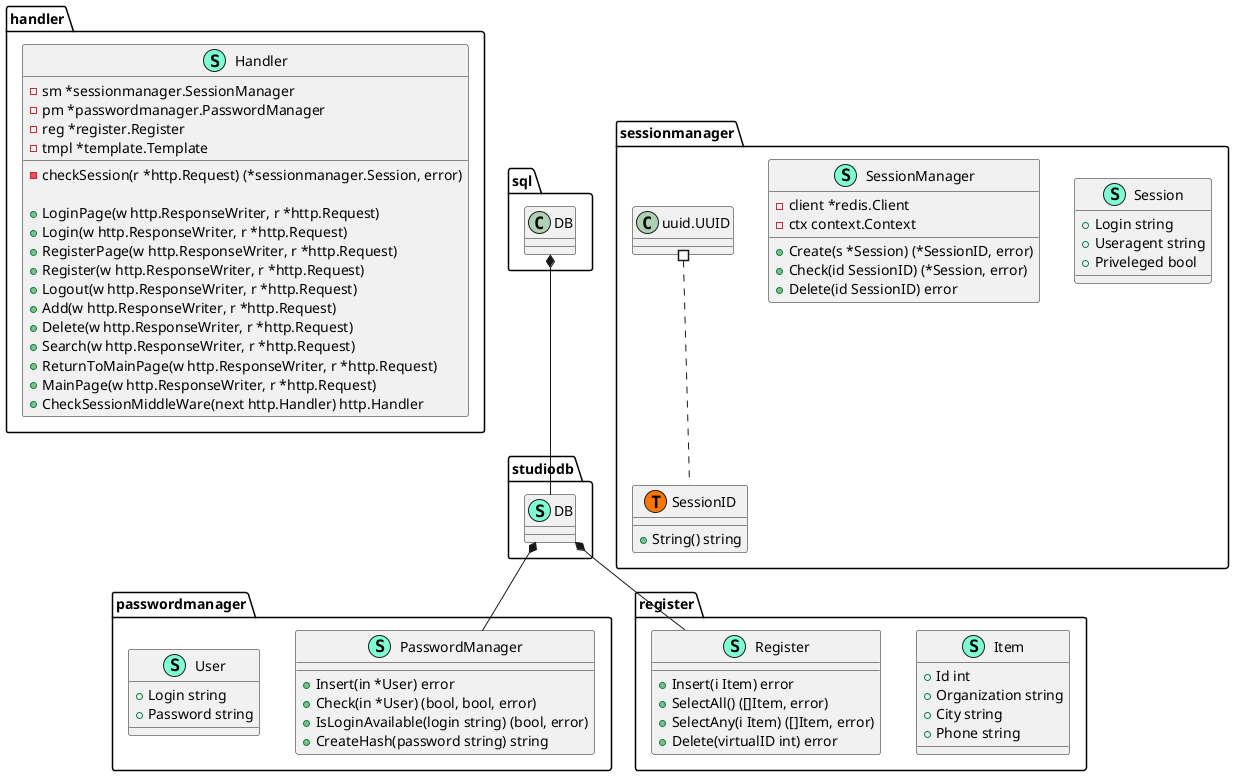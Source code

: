 @startuml
namespace handler {
    class Handler << (S,Aquamarine) >> {
        - sm *sessionmanager.SessionManager
        - pm *passwordmanager.PasswordManager
        - reg *register.Register
        - tmpl *template.Template

        - checkSession(r *http.Request) (*sessionmanager.Session, error)

        + LoginPage(w http.ResponseWriter, r *http.Request) 
        + Login(w http.ResponseWriter, r *http.Request) 
        + RegisterPage(w http.ResponseWriter, r *http.Request) 
        + Register(w http.ResponseWriter, r *http.Request) 
        + Logout(w http.ResponseWriter, r *http.Request) 
        + Add(w http.ResponseWriter, r *http.Request) 
        + Delete(w http.ResponseWriter, r *http.Request) 
        + Search(w http.ResponseWriter, r *http.Request) 
        + ReturnToMainPage(w http.ResponseWriter, r *http.Request) 
        + MainPage(w http.ResponseWriter, r *http.Request) 
        + CheckSessionMiddleWare(next http.Handler) http.Handler

    }
}


namespace passwordmanager {
    class PasswordManager << (S,Aquamarine) >> {
        + Insert(in *User) error
        + Check(in *User) (bool, bool, error)
        + IsLoginAvailable(login string) (bool, error)
        + CreateHash(password string) string

    }
    class User << (S,Aquamarine) >> {
        + Login string
        + Password string

    }
}
"studiodb.DB" *-- "passwordmanager.PasswordManager"


namespace register {
    class Item << (S,Aquamarine) >> {
        + Id int
        + Organization string
        + City string
        + Phone string

    }
    class Register << (S,Aquamarine) >> {
        + Insert(i Item) error
        + SelectAll() ([]Item, error)
        + SelectAny(i Item) ([]Item, error)
        + Delete(virtualID int) error

    }
}
"studiodb.DB" *-- "register.Register"


namespace sessionmanager {
    class Session << (S,Aquamarine) >> {
        + Login string
        + Useragent string
        + Priveleged bool

    }
    class SessionID << (S,Aquamarine) >> {
        + String() string

    }
    class SessionManager << (S,Aquamarine) >> {
        - client *redis.Client
        - ctx context.Context

        + Create(s *Session) (*SessionID, error)
        + Check(id SessionID) (*Session, error)
        + Delete(id SessionID) error

    }
    class sessionmanager.SessionID << (T, #FF7700) >>  {
    }
    class "uuid.UUID" as uuidUUID {
        'This class was created so that we can correctly have an alias pointing to this name. Since it contains dots that can break namespaces
    }
}


namespace studiodb {
    class DB << (S,Aquamarine) >> {
    }
}
"sql.DB" *-- "studiodb.DB"


"sessionmanager.uuidUUID" #.. "sessionmanager.SessionID"
@enduml
